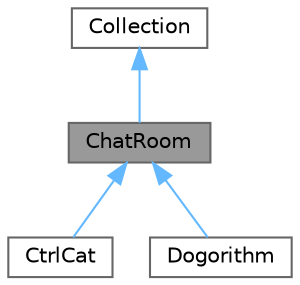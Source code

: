 digraph "ChatRoom"
{
 // LATEX_PDF_SIZE
  bgcolor="transparent";
  edge [fontname=Helvetica,fontsize=10,labelfontname=Helvetica,labelfontsize=10];
  node [fontname=Helvetica,fontsize=10,shape=box,height=0.2,width=0.4];
  Node1 [id="Node000001",label="ChatRoom",height=0.2,width=0.4,color="gray40", fillcolor="grey60", style="filled", fontcolor="black",tooltip="Abstract mediator class that coordinates communication between users."];
  Node2 -> Node1 [id="edge1_Node000001_Node000002",dir="back",color="steelblue1",style="solid",tooltip=" "];
  Node2 [id="Node000002",label="Collection",height=0.2,width=0.4,color="gray40", fillcolor="white", style="filled",URL="$classCollection.html",tooltip="Abstract base class providing iterator interface for collections of users and messages."];
  Node1 -> Node3 [id="edge2_Node000001_Node000003",dir="back",color="steelblue1",style="solid",tooltip=" "];
  Node3 [id="Node000003",label="CtrlCat",height=0.2,width=0.4,color="gray40", fillcolor="white", style="filled",URL="$classCtrlCat.html",tooltip="Concrete chat room implementation for CtrlCat-themed discussions."];
  Node1 -> Node4 [id="edge3_Node000001_Node000004",dir="back",color="steelblue1",style="solid",tooltip=" "];
  Node4 [id="Node000004",label="Dogorithm",height=0.2,width=0.4,color="gray40", fillcolor="white", style="filled",URL="$classDogorithm.html",tooltip="Concrete chat room implementation for Dogorithm-themed discussions."];
}
